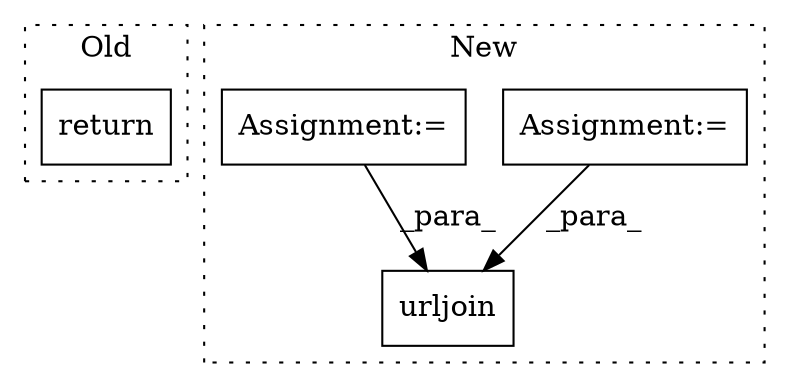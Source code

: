 digraph G {
subgraph cluster0 {
1 [label="return" a="41" s="596" l="7" shape="box"];
label = "Old";
style="dotted";
}
subgraph cluster1 {
2 [label="urljoin" a="32" s="1064,1091" l="8,1" shape="box"];
3 [label="Assignment:=" a="7" s="780" l="1" shape="box"];
4 [label="Assignment:=" a="7" s="342" l="8" shape="box"];
label = "New";
style="dotted";
}
3 -> 2 [label="_para_"];
4 -> 2 [label="_para_"];
}